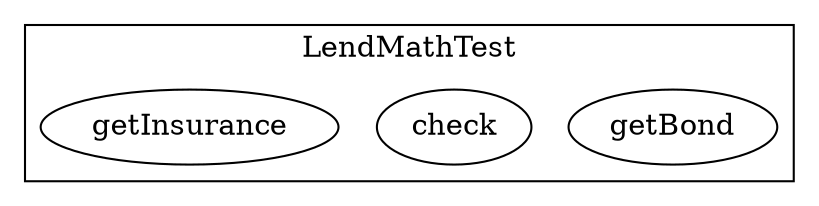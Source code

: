 strict digraph {
subgraph cluster_6681_LendMathTest {
label = "LendMathTest"
"6681_getBond" [label="getBond"]
"6681_check" [label="check"]
"6681_getInsurance" [label="getInsurance"]
}subgraph cluster_solidity {
label = "[Solidity]"
}
}